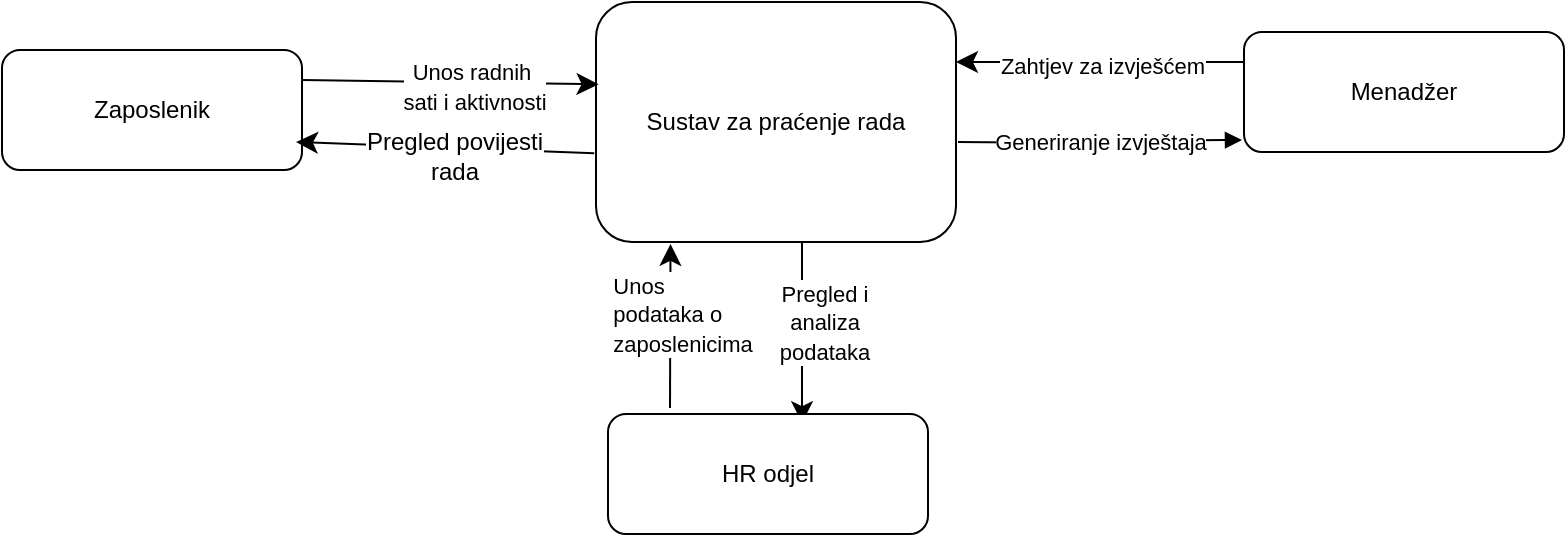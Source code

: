 <mxfile version="24.4.13" type="device">
  <diagram name="Page-1" id="_kJtSjllqnuTpWuhY24b">
    <mxGraphModel dx="1305" dy="787" grid="0" gridSize="10" guides="1" tooltips="1" connect="1" arrows="1" fold="1" page="0" pageScale="1" pageWidth="827" pageHeight="1169" math="0" shadow="0">
      <root>
        <mxCell id="0" />
        <mxCell id="1" parent="0" />
        <mxCell id="2" value="Zaposlenik" style="rounded=1;whiteSpace=wrap;html=1;" parent="1" vertex="1">
          <mxGeometry x="-86" y="188" width="150" height="60" as="geometry" />
        </mxCell>
        <mxCell id="WaLwYehQI9G4yWZk6NOW-39" style="edgeStyle=none;curved=1;rounded=0;orthogonalLoop=1;jettySize=auto;html=1;exitX=0.611;exitY=0.987;exitDx=0;exitDy=0;entryX=0.65;entryY=0.05;entryDx=0;entryDy=0;fontSize=12;startSize=8;endSize=8;entryPerimeter=0;exitPerimeter=0;" parent="1" edge="1">
          <mxGeometry relative="1" as="geometry">
            <mxPoint x="314.0" y="284.0" as="sourcePoint" />
            <mxPoint x="314.02" y="374.56" as="targetPoint" />
          </mxGeometry>
        </mxCell>
        <mxCell id="WaLwYehQI9G4yWZk6NOW-47" value="&lt;span style=&quot;font-size: 11px; text-align: left; white-space: pre-wrap;&quot;&gt;Pregled i analiza podataka&lt;/span&gt;" style="edgeLabel;html=1;align=center;verticalAlign=middle;resizable=0;points=[];fontSize=12;" parent="WaLwYehQI9G4yWZk6NOW-39" vertex="1" connectable="0">
          <mxGeometry x="-0.19" relative="1" as="geometry">
            <mxPoint x="11" y="3" as="offset" />
          </mxGeometry>
        </mxCell>
        <mxCell id="3" value="Sustav za praćenje rada" style="rounded=1;whiteSpace=wrap;html=1;" parent="1" vertex="1">
          <mxGeometry x="211" y="164" width="180" height="120" as="geometry" />
        </mxCell>
        <mxCell id="ibc5Kc0TEeO_DnhabQio-17" style="edgeStyle=none;curved=1;rounded=0;orthogonalLoop=1;jettySize=auto;html=1;exitX=0;exitY=0.25;exitDx=0;exitDy=0;entryX=1;entryY=0.25;entryDx=0;entryDy=0;fontSize=12;startSize=8;endSize=8;" edge="1" parent="1" source="5" target="3">
          <mxGeometry relative="1" as="geometry" />
        </mxCell>
        <mxCell id="ibc5Kc0TEeO_DnhabQio-18" value="&lt;span style=&quot;font-size: 11px;&quot;&gt;Zahtjev za izvješćem&lt;/span&gt;" style="edgeLabel;html=1;align=center;verticalAlign=middle;resizable=0;points=[];fontSize=12;" vertex="1" connectable="0" parent="ibc5Kc0TEeO_DnhabQio-17">
          <mxGeometry x="-0.004" y="2" relative="1" as="geometry">
            <mxPoint as="offset" />
          </mxGeometry>
        </mxCell>
        <mxCell id="5" value="Menadžer" style="rounded=1;whiteSpace=wrap;html=1;" parent="1" vertex="1">
          <mxGeometry x="535" y="179" width="160" height="60" as="geometry" />
        </mxCell>
        <mxCell id="9" value="Generiranje izvještaja" style="edgeStyle=orthogonalEdgeStyle;rounded=0;orthogonalLoop=1;jettySize=auto;html=1;endArrow=block;endFill=1;entryX=0;entryY=0.75;entryDx=0;entryDy=0;" parent="1" edge="1">
          <mxGeometry x="0.014" relative="1" as="geometry">
            <mxPoint x="392" y="234" as="sourcePoint" />
            <mxPoint x="534" y="233" as="targetPoint" />
            <mxPoint as="offset" />
          </mxGeometry>
        </mxCell>
        <mxCell id="WaLwYehQI9G4yWZk6NOW-38" style="edgeStyle=none;curved=1;rounded=0;orthogonalLoop=1;jettySize=auto;html=1;fontSize=12;startSize=8;endSize=8;entryX=0.207;entryY=1.008;entryDx=0;entryDy=0;entryPerimeter=0;" parent="1" target="3" edge="1">
          <mxGeometry relative="1" as="geometry">
            <mxPoint x="248" y="367" as="sourcePoint" />
            <mxPoint x="269" y="300" as="targetPoint" />
          </mxGeometry>
        </mxCell>
        <mxCell id="WaLwYehQI9G4yWZk6NOW-40" value="&lt;div style=&quot;text-align: left;&quot;&gt;&lt;span style=&quot;white-space: pre-wrap; background-color: rgb(255, 255, 255);&quot;&gt;&lt;font style=&quot;font-size: 11px;&quot; face=&quot;Helvetica&quot;&gt;Unos podataka o zaposlenicima&lt;/font&gt;&lt;/span&gt;&lt;br&gt;&lt;/div&gt;" style="edgeLabel;html=1;align=center;verticalAlign=middle;resizable=0;points=[];fontSize=12;" parent="WaLwYehQI9G4yWZk6NOW-38" vertex="1" connectable="0">
          <mxGeometry x="-0.049" relative="1" as="geometry">
            <mxPoint x="6" y="-8" as="offset" />
          </mxGeometry>
        </mxCell>
        <mxCell id="WaLwYehQI9G4yWZk6NOW-34" value="HR odjel" style="rounded=1;whiteSpace=wrap;html=1;" parent="1" vertex="1">
          <mxGeometry x="217" y="370" width="160" height="60" as="geometry" />
        </mxCell>
        <mxCell id="ibc5Kc0TEeO_DnhabQio-13" value="" style="endArrow=classic;html=1;rounded=0;fontSize=12;startSize=8;endSize=8;curved=1;exitX=-0.005;exitY=0.63;exitDx=0;exitDy=0;exitPerimeter=0;" edge="1" parent="1" source="3">
          <mxGeometry width="50" height="50" relative="1" as="geometry">
            <mxPoint x="10" y="402" as="sourcePoint" />
            <mxPoint x="61" y="234" as="targetPoint" />
          </mxGeometry>
        </mxCell>
        <mxCell id="ibc5Kc0TEeO_DnhabQio-16" value="Pregled povijesti&lt;br&gt;rada" style="edgeLabel;html=1;align=center;verticalAlign=middle;resizable=0;points=[];fontSize=12;" vertex="1" connectable="0" parent="ibc5Kc0TEeO_DnhabQio-13">
          <mxGeometry x="-0.093" y="-1" relative="1" as="geometry">
            <mxPoint x="-3" y="5" as="offset" />
          </mxGeometry>
        </mxCell>
        <mxCell id="ibc5Kc0TEeO_DnhabQio-14" style="edgeStyle=none;curved=1;rounded=0;orthogonalLoop=1;jettySize=auto;html=1;exitX=1;exitY=0.25;exitDx=0;exitDy=0;entryX=0.007;entryY=0.343;entryDx=0;entryDy=0;entryPerimeter=0;fontSize=12;startSize=8;endSize=8;" edge="1" parent="1" source="2" target="3">
          <mxGeometry relative="1" as="geometry" />
        </mxCell>
        <mxCell id="ibc5Kc0TEeO_DnhabQio-15" value="&lt;span style=&quot;font-size: 11px;&quot;&gt;Unos radnih&amp;nbsp;&lt;/span&gt;&lt;div&gt;&lt;span style=&quot;font-size: 11px;&quot;&gt;sati i aktivnosti&lt;/span&gt;&lt;/div&gt;" style="edgeLabel;html=1;align=center;verticalAlign=middle;resizable=0;points=[];fontSize=12;" vertex="1" connectable="0" parent="ibc5Kc0TEeO_DnhabQio-14">
          <mxGeometry x="0.157" y="-1" relative="1" as="geometry">
            <mxPoint as="offset" />
          </mxGeometry>
        </mxCell>
      </root>
    </mxGraphModel>
  </diagram>
</mxfile>
